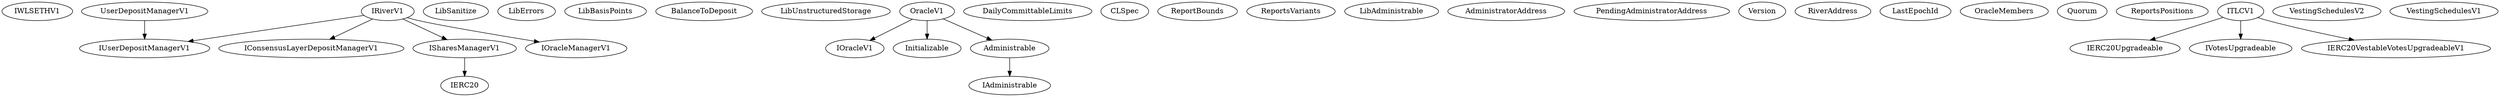 digraph G {
  graph [ ratio = "auto", page = "40" ];
  "IWLSETHV1";
  "UserDepositManagerV1";
  "IUserDepositManagerV1";
  "LibSanitize";
  "LibErrors";
  "LibBasisPoints";
  "BalanceToDeposit";
  "LibUnstructuredStorage";
  "OracleV1";
  "IOracleV1";
  "Initializable";
  "Administrable";
  "IRiverV1";
  "IConsensusLayerDepositManagerV1";
  "ISharesManagerV1";
  "IOracleManagerV1";
  "DailyCommittableLimits";
  "CLSpec";
  "ReportBounds";
  "IERC20";
  "ReportsVariants";
  "IAdministrable";
  "LibAdministrable";
  "AdministratorAddress";
  "PendingAdministratorAddress";
  "Version";
  "RiverAddress";
  "LastEpochId";
  "OracleMembers";
  "Quorum";
  "ReportsPositions";
  "ITLCV1";
  "IERC20Upgradeable";
  "IVotesUpgradeable";
  "IERC20VestableVotesUpgradeableV1";
  "VestingSchedulesV2";
  "VestingSchedulesV1";
  "UserDepositManagerV1" -> "IUserDepositManagerV1";
  "OracleV1" -> "IOracleV1";
  "OracleV1" -> "Initializable";
  "OracleV1" -> "Administrable";
  "IRiverV1" -> "IConsensusLayerDepositManagerV1";
  "IRiverV1" -> "IUserDepositManagerV1";
  "IRiverV1" -> "ISharesManagerV1";
  "IRiverV1" -> "IOracleManagerV1";
  "ISharesManagerV1" -> "IERC20";
  "Administrable" -> "IAdministrable";
  "ITLCV1" -> "IERC20Upgradeable";
  "ITLCV1" -> "IVotesUpgradeable";
  "ITLCV1" -> "IERC20VestableVotesUpgradeableV1";
}
